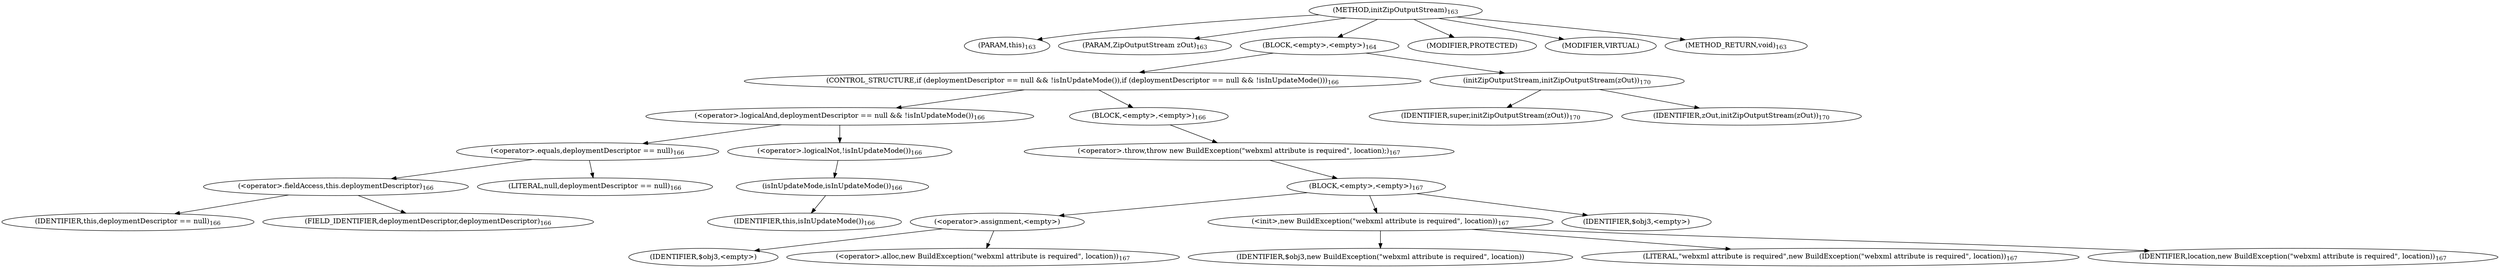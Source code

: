 digraph "initZipOutputStream" {  
"149" [label = <(METHOD,initZipOutputStream)<SUB>163</SUB>> ]
"10" [label = <(PARAM,this)<SUB>163</SUB>> ]
"150" [label = <(PARAM,ZipOutputStream zOut)<SUB>163</SUB>> ]
"151" [label = <(BLOCK,&lt;empty&gt;,&lt;empty&gt;)<SUB>164</SUB>> ]
"152" [label = <(CONTROL_STRUCTURE,if (deploymentDescriptor == null &amp;&amp; !isInUpdateMode()),if (deploymentDescriptor == null &amp;&amp; !isInUpdateMode()))<SUB>166</SUB>> ]
"153" [label = <(&lt;operator&gt;.logicalAnd,deploymentDescriptor == null &amp;&amp; !isInUpdateMode())<SUB>166</SUB>> ]
"154" [label = <(&lt;operator&gt;.equals,deploymentDescriptor == null)<SUB>166</SUB>> ]
"155" [label = <(&lt;operator&gt;.fieldAccess,this.deploymentDescriptor)<SUB>166</SUB>> ]
"156" [label = <(IDENTIFIER,this,deploymentDescriptor == null)<SUB>166</SUB>> ]
"157" [label = <(FIELD_IDENTIFIER,deploymentDescriptor,deploymentDescriptor)<SUB>166</SUB>> ]
"158" [label = <(LITERAL,null,deploymentDescriptor == null)<SUB>166</SUB>> ]
"159" [label = <(&lt;operator&gt;.logicalNot,!isInUpdateMode())<SUB>166</SUB>> ]
"160" [label = <(isInUpdateMode,isInUpdateMode())<SUB>166</SUB>> ]
"9" [label = <(IDENTIFIER,this,isInUpdateMode())<SUB>166</SUB>> ]
"161" [label = <(BLOCK,&lt;empty&gt;,&lt;empty&gt;)<SUB>166</SUB>> ]
"162" [label = <(&lt;operator&gt;.throw,throw new BuildException(&quot;webxml attribute is required&quot;, location);)<SUB>167</SUB>> ]
"163" [label = <(BLOCK,&lt;empty&gt;,&lt;empty&gt;)<SUB>167</SUB>> ]
"164" [label = <(&lt;operator&gt;.assignment,&lt;empty&gt;)> ]
"165" [label = <(IDENTIFIER,$obj3,&lt;empty&gt;)> ]
"166" [label = <(&lt;operator&gt;.alloc,new BuildException(&quot;webxml attribute is required&quot;, location))<SUB>167</SUB>> ]
"167" [label = <(&lt;init&gt;,new BuildException(&quot;webxml attribute is required&quot;, location))<SUB>167</SUB>> ]
"168" [label = <(IDENTIFIER,$obj3,new BuildException(&quot;webxml attribute is required&quot;, location))> ]
"169" [label = <(LITERAL,&quot;webxml attribute is required&quot;,new BuildException(&quot;webxml attribute is required&quot;, location))<SUB>167</SUB>> ]
"170" [label = <(IDENTIFIER,location,new BuildException(&quot;webxml attribute is required&quot;, location))<SUB>167</SUB>> ]
"171" [label = <(IDENTIFIER,$obj3,&lt;empty&gt;)> ]
"172" [label = <(initZipOutputStream,initZipOutputStream(zOut))<SUB>170</SUB>> ]
"173" [label = <(IDENTIFIER,super,initZipOutputStream(zOut))<SUB>170</SUB>> ]
"174" [label = <(IDENTIFIER,zOut,initZipOutputStream(zOut))<SUB>170</SUB>> ]
"175" [label = <(MODIFIER,PROTECTED)> ]
"176" [label = <(MODIFIER,VIRTUAL)> ]
"177" [label = <(METHOD_RETURN,void)<SUB>163</SUB>> ]
  "149" -> "10" 
  "149" -> "150" 
  "149" -> "151" 
  "149" -> "175" 
  "149" -> "176" 
  "149" -> "177" 
  "151" -> "152" 
  "151" -> "172" 
  "152" -> "153" 
  "152" -> "161" 
  "153" -> "154" 
  "153" -> "159" 
  "154" -> "155" 
  "154" -> "158" 
  "155" -> "156" 
  "155" -> "157" 
  "159" -> "160" 
  "160" -> "9" 
  "161" -> "162" 
  "162" -> "163" 
  "163" -> "164" 
  "163" -> "167" 
  "163" -> "171" 
  "164" -> "165" 
  "164" -> "166" 
  "167" -> "168" 
  "167" -> "169" 
  "167" -> "170" 
  "172" -> "173" 
  "172" -> "174" 
}
